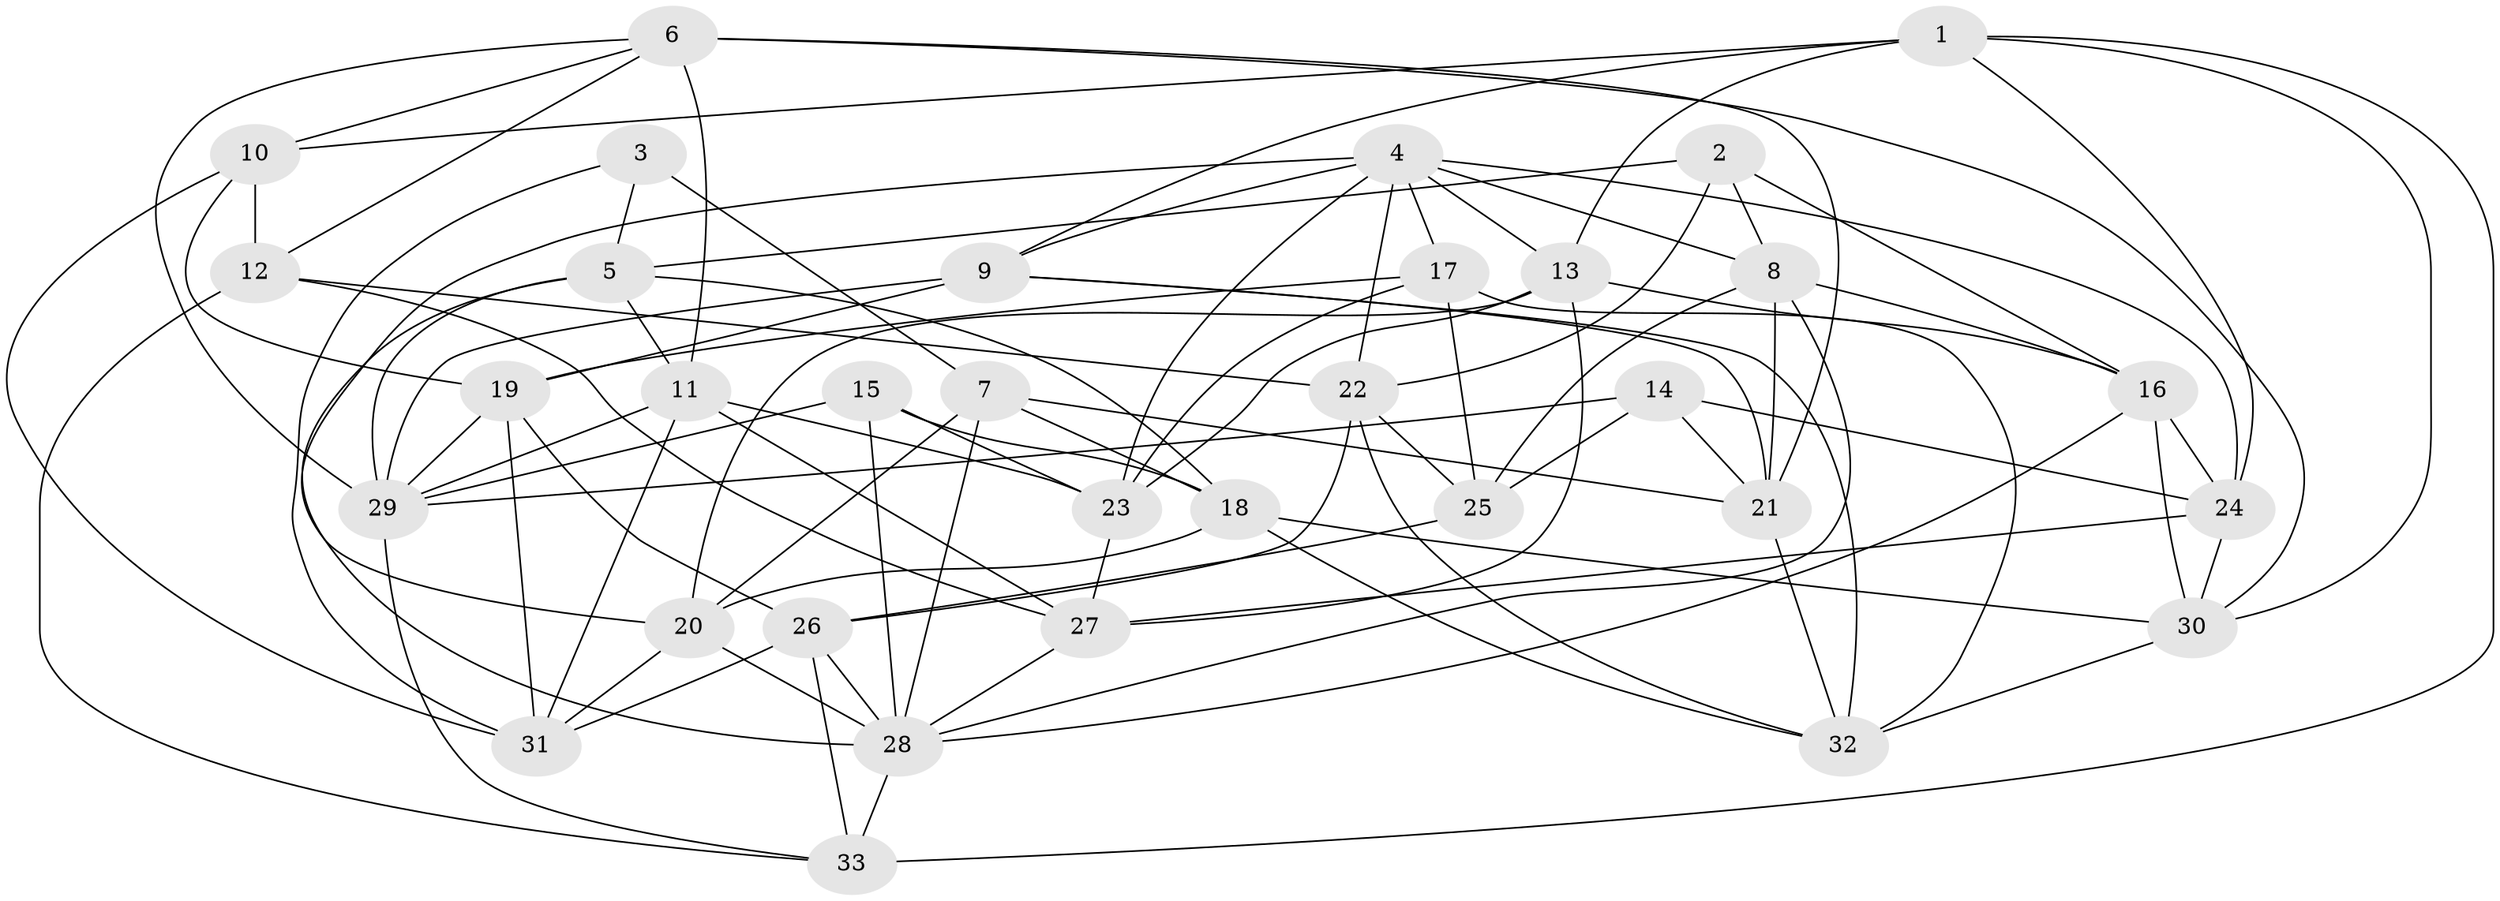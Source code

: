 // original degree distribution, {4: 1.0}
// Generated by graph-tools (version 1.1) at 2025/26/03/09/25 03:26:55]
// undirected, 33 vertices, 95 edges
graph export_dot {
graph [start="1"]
  node [color=gray90,style=filled];
  1;
  2;
  3;
  4;
  5;
  6;
  7;
  8;
  9;
  10;
  11;
  12;
  13;
  14;
  15;
  16;
  17;
  18;
  19;
  20;
  21;
  22;
  23;
  24;
  25;
  26;
  27;
  28;
  29;
  30;
  31;
  32;
  33;
  1 -- 9 [weight=1.0];
  1 -- 10 [weight=1.0];
  1 -- 13 [weight=1.0];
  1 -- 24 [weight=1.0];
  1 -- 30 [weight=1.0];
  1 -- 33 [weight=1.0];
  2 -- 5 [weight=1.0];
  2 -- 8 [weight=1.0];
  2 -- 16 [weight=1.0];
  2 -- 22 [weight=1.0];
  3 -- 5 [weight=1.0];
  3 -- 7 [weight=2.0];
  3 -- 31 [weight=1.0];
  4 -- 8 [weight=1.0];
  4 -- 9 [weight=1.0];
  4 -- 13 [weight=1.0];
  4 -- 17 [weight=1.0];
  4 -- 20 [weight=1.0];
  4 -- 22 [weight=1.0];
  4 -- 23 [weight=1.0];
  4 -- 24 [weight=1.0];
  5 -- 11 [weight=1.0];
  5 -- 18 [weight=1.0];
  5 -- 28 [weight=1.0];
  5 -- 29 [weight=1.0];
  6 -- 10 [weight=1.0];
  6 -- 11 [weight=1.0];
  6 -- 12 [weight=1.0];
  6 -- 21 [weight=1.0];
  6 -- 29 [weight=1.0];
  6 -- 30 [weight=1.0];
  7 -- 18 [weight=1.0];
  7 -- 20 [weight=1.0];
  7 -- 21 [weight=1.0];
  7 -- 28 [weight=1.0];
  8 -- 16 [weight=1.0];
  8 -- 21 [weight=1.0];
  8 -- 25 [weight=1.0];
  8 -- 28 [weight=1.0];
  9 -- 19 [weight=1.0];
  9 -- 21 [weight=1.0];
  9 -- 29 [weight=1.0];
  9 -- 32 [weight=1.0];
  10 -- 12 [weight=2.0];
  10 -- 19 [weight=1.0];
  10 -- 31 [weight=1.0];
  11 -- 23 [weight=1.0];
  11 -- 27 [weight=1.0];
  11 -- 29 [weight=1.0];
  11 -- 31 [weight=1.0];
  12 -- 22 [weight=1.0];
  12 -- 27 [weight=1.0];
  12 -- 33 [weight=1.0];
  13 -- 16 [weight=1.0];
  13 -- 20 [weight=1.0];
  13 -- 23 [weight=1.0];
  13 -- 27 [weight=1.0];
  14 -- 21 [weight=1.0];
  14 -- 24 [weight=1.0];
  14 -- 25 [weight=1.0];
  14 -- 29 [weight=1.0];
  15 -- 18 [weight=1.0];
  15 -- 23 [weight=1.0];
  15 -- 28 [weight=1.0];
  15 -- 29 [weight=1.0];
  16 -- 24 [weight=1.0];
  16 -- 28 [weight=1.0];
  16 -- 30 [weight=1.0];
  17 -- 19 [weight=1.0];
  17 -- 23 [weight=1.0];
  17 -- 25 [weight=2.0];
  17 -- 32 [weight=1.0];
  18 -- 20 [weight=1.0];
  18 -- 30 [weight=1.0];
  18 -- 32 [weight=1.0];
  19 -- 26 [weight=1.0];
  19 -- 29 [weight=1.0];
  19 -- 31 [weight=1.0];
  20 -- 28 [weight=1.0];
  20 -- 31 [weight=1.0];
  21 -- 32 [weight=1.0];
  22 -- 25 [weight=1.0];
  22 -- 26 [weight=1.0];
  22 -- 32 [weight=1.0];
  23 -- 27 [weight=1.0];
  24 -- 27 [weight=1.0];
  24 -- 30 [weight=1.0];
  25 -- 26 [weight=1.0];
  26 -- 28 [weight=1.0];
  26 -- 31 [weight=1.0];
  26 -- 33 [weight=1.0];
  27 -- 28 [weight=1.0];
  28 -- 33 [weight=2.0];
  29 -- 33 [weight=1.0];
  30 -- 32 [weight=1.0];
}
